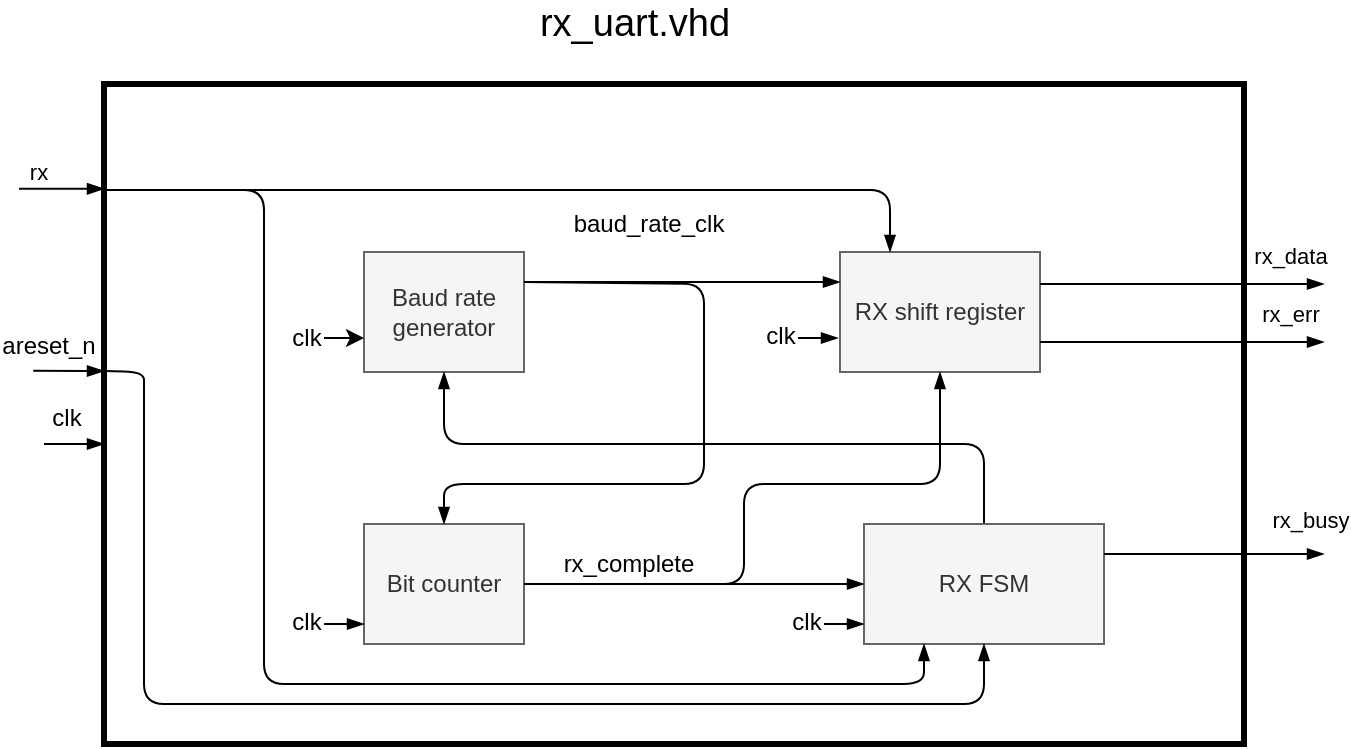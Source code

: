 <mxfile scale="2" border="0">
    <diagram id="yUE5iZ8mLl_cM_Y-DyXM" name="Page-1">
        <mxGraphModel dx="1199" dy="598" grid="1" gridSize="10" guides="1" tooltips="1" connect="1" arrows="1" fold="1" page="1" pageScale="1" pageWidth="827" pageHeight="1169" math="0" shadow="0">
            <root>
                <mxCell id="0"/>
                <mxCell id="1" parent="0"/>
                <mxCell id="11" value="" style="rounded=0;whiteSpace=wrap;html=1;gradientColor=none;fillColor=none;strokeWidth=3;" parent="1" vertex="1">
                    <mxGeometry x="160" y="130" width="570" height="330" as="geometry"/>
                </mxCell>
                <mxCell id="3" value="Baud rate &lt;br&gt;generator" style="rounded=0;whiteSpace=wrap;html=1;fillColor=#f5f5f5;fontColor=#333333;strokeColor=#666666;" parent="1" vertex="1">
                    <mxGeometry x="290" y="214" width="80" height="60" as="geometry"/>
                </mxCell>
                <mxCell id="4" value="Bit counter" style="rounded=0;whiteSpace=wrap;html=1;fillColor=#f5f5f5;fontColor=#333333;strokeColor=#666666;" parent="1" vertex="1">
                    <mxGeometry x="290" y="350" width="80" height="60" as="geometry"/>
                </mxCell>
                <mxCell id="5" value="RX shift register" style="rounded=0;whiteSpace=wrap;html=1;fillColor=#f5f5f5;fontColor=#333333;strokeColor=#666666;" parent="1" vertex="1">
                    <mxGeometry x="528" y="214" width="100" height="60" as="geometry"/>
                </mxCell>
                <mxCell id="10" style="edgeStyle=none;html=1;exitX=0.5;exitY=0;exitDx=0;exitDy=0;entryX=0.5;entryY=1;entryDx=0;entryDy=0;endArrow=blockThin;endFill=1;" parent="1" source="6" target="3" edge="1">
                    <mxGeometry relative="1" as="geometry">
                        <Array as="points">
                            <mxPoint x="600" y="310"/>
                            <mxPoint x="480" y="310"/>
                            <mxPoint x="330" y="310"/>
                        </Array>
                    </mxGeometry>
                </mxCell>
                <mxCell id="6" value="RX FSM" style="rounded=0;whiteSpace=wrap;html=1;fillColor=#f5f5f5;fontColor=#333333;strokeColor=#666666;" parent="1" vertex="1">
                    <mxGeometry x="540" y="350" width="120" height="60" as="geometry"/>
                </mxCell>
                <mxCell id="37" value="" style="endArrow=blockThin;html=1;rounded=0;strokeColor=default;strokeWidth=1;entryX=0;entryY=0.5;entryDx=0;entryDy=0;exitX=1;exitY=0.5;exitDx=0;exitDy=0;endFill=1;" parent="1" source="4" target="6" edge="1">
                    <mxGeometry width="50" height="50" relative="1" as="geometry">
                        <mxPoint x="660" y="260" as="sourcePoint"/>
                        <mxPoint x="710" y="210" as="targetPoint"/>
                    </mxGeometry>
                </mxCell>
                <mxCell id="38" value="&lt;font style=&quot;font-size: 12px&quot;&gt;rx_complete&lt;/font&gt;" style="edgeLabel;html=1;align=center;verticalAlign=middle;resizable=0;points=[];" parent="37" vertex="1" connectable="0">
                    <mxGeometry x="0.32" y="1" relative="1" as="geometry">
                        <mxPoint x="-60" y="-9" as="offset"/>
                    </mxGeometry>
                </mxCell>
                <mxCell id="41" value="&lt;font style=&quot;font-size: 19px&quot;&gt;rx_uart.vhd&lt;/font&gt;" style="text;html=1;resizable=0;autosize=1;align=center;verticalAlign=middle;points=[];fillColor=none;strokeColor=none;rounded=0;" parent="1" vertex="1">
                    <mxGeometry x="370" y="90" width="110" height="20" as="geometry"/>
                </mxCell>
                <mxCell id="44" style="edgeStyle=none;html=1;entryX=1;entryY=0.25;entryDx=0;entryDy=0;endArrow=none;endFill=0;startArrow=blockThin;startFill=1;" parent="1" target="6" edge="1">
                    <mxGeometry relative="1" as="geometry">
                        <mxPoint x="770" y="365" as="sourcePoint"/>
                        <mxPoint x="510" y="420" as="targetPoint"/>
                        <Array as="points">
                            <mxPoint x="740" y="365"/>
                            <mxPoint x="720" y="365"/>
                            <mxPoint x="700" y="365"/>
                        </Array>
                    </mxGeometry>
                </mxCell>
                <mxCell id="100" value="rx_busy" style="edgeLabel;html=1;align=center;verticalAlign=middle;resizable=0;points=[];" vertex="1" connectable="0" parent="44">
                    <mxGeometry x="-0.698" relative="1" as="geometry">
                        <mxPoint x="9" y="-17" as="offset"/>
                    </mxGeometry>
                </mxCell>
                <mxCell id="49" value="" style="endArrow=blockThin;html=1;rounded=1;fontSize=12;strokeColor=default;strokeWidth=1;entryX=-0.003;entryY=0.394;entryDx=0;entryDy=0;entryPerimeter=0;endFill=1;" parent="1" edge="1">
                    <mxGeometry width="50" height="50" relative="1" as="geometry">
                        <mxPoint x="124.633" y="273.41" as="sourcePoint"/>
                        <mxPoint x="160" y="273.55" as="targetPoint"/>
                    </mxGeometry>
                </mxCell>
                <mxCell id="50" value="areset_n" style="edgeLabel;html=1;align=center;verticalAlign=middle;resizable=0;points=[];fontSize=12;" parent="49" vertex="1" connectable="0">
                    <mxGeometry x="-0.56" y="3" relative="1" as="geometry">
                        <mxPoint x="-1" y="-10" as="offset"/>
                    </mxGeometry>
                </mxCell>
                <mxCell id="59" style="edgeStyle=none;rounded=1;html=1;exitX=1;exitY=0.25;exitDx=0;exitDy=0;entryX=0;entryY=0.25;entryDx=0;entryDy=0;fontSize=12;endArrow=blockThin;endFill=1;strokeColor=default;strokeWidth=1;" parent="1" source="3" target="5" edge="1">
                    <mxGeometry relative="1" as="geometry">
                        <Array as="points"/>
                        <mxPoint x="507" y="237.38" as="sourcePoint"/>
                    </mxGeometry>
                </mxCell>
                <mxCell id="67" style="edgeStyle=none;rounded=1;html=1;entryX=0.5;entryY=0;entryDx=0;entryDy=0;fontSize=10;endArrow=blockThin;endFill=1;strokeColor=default;strokeWidth=1;exitX=1;exitY=0.25;exitDx=0;exitDy=0;" parent="1" target="4" edge="1" source="3">
                    <mxGeometry relative="1" as="geometry">
                        <mxPoint x="520" y="237" as="sourcePoint"/>
                        <Array as="points">
                            <mxPoint x="460" y="230"/>
                            <mxPoint x="460" y="330"/>
                            <mxPoint x="330" y="330"/>
                        </Array>
                    </mxGeometry>
                </mxCell>
                <mxCell id="69" value="&lt;font style=&quot;font-size: 12px&quot;&gt;baud_rate_clk&lt;/font&gt;" style="edgeLabel;html=1;align=center;verticalAlign=middle;resizable=0;points=[];fontSize=10;" parent="67" vertex="1" connectable="0">
                    <mxGeometry x="-0.667" y="1" relative="1" as="geometry">
                        <mxPoint x="5" y="-29" as="offset"/>
                    </mxGeometry>
                </mxCell>
                <mxCell id="73" value="" style="endArrow=classic;html=1;rounded=1;fontSize=10;strokeColor=default;strokeWidth=1;entryX=0;entryY=0.5;entryDx=0;entryDy=0;" parent="1" edge="1">
                    <mxGeometry width="50" height="50" relative="1" as="geometry">
                        <mxPoint x="270" y="257.06" as="sourcePoint"/>
                        <mxPoint x="290" y="257.0" as="targetPoint"/>
                    </mxGeometry>
                </mxCell>
                <mxCell id="74" value="&lt;font style=&quot;font-size: 12px&quot;&gt;clk&lt;/font&gt;" style="edgeLabel;html=1;align=center;verticalAlign=middle;resizable=0;points=[];fontSize=10;" parent="73" vertex="1" connectable="0">
                    <mxGeometry x="-0.57" y="1" relative="1" as="geometry">
                        <mxPoint x="-14" y="1" as="offset"/>
                    </mxGeometry>
                </mxCell>
                <mxCell id="75" value="" style="endArrow=blockThin;html=1;rounded=1;fontSize=10;strokeColor=default;strokeWidth=1;entryX=0;entryY=0.5;entryDx=0;entryDy=0;endFill=1;" parent="1" edge="1">
                    <mxGeometry width="50" height="50" relative="1" as="geometry">
                        <mxPoint x="270" y="400.06" as="sourcePoint"/>
                        <mxPoint x="290" y="400.0" as="targetPoint"/>
                    </mxGeometry>
                </mxCell>
                <mxCell id="76" value="&lt;font style=&quot;font-size: 12px&quot;&gt;clk&lt;/font&gt;" style="edgeLabel;html=1;align=center;verticalAlign=middle;resizable=0;points=[];fontSize=10;" parent="75" vertex="1" connectable="0">
                    <mxGeometry x="-0.57" y="1" relative="1" as="geometry">
                        <mxPoint x="-14" as="offset"/>
                    </mxGeometry>
                </mxCell>
                <mxCell id="77" value="" style="endArrow=blockThin;html=1;rounded=1;fontSize=10;strokeColor=default;strokeWidth=1;entryX=0;entryY=0.5;entryDx=0;entryDy=0;endFill=1;" parent="1" edge="1">
                    <mxGeometry width="50" height="50" relative="1" as="geometry">
                        <mxPoint x="520" y="400.06" as="sourcePoint"/>
                        <mxPoint x="540" y="400.0" as="targetPoint"/>
                    </mxGeometry>
                </mxCell>
                <mxCell id="78" value="&lt;font style=&quot;font-size: 12px&quot;&gt;clk&lt;/font&gt;" style="edgeLabel;html=1;align=center;verticalAlign=middle;resizable=0;points=[];fontSize=10;" parent="77" vertex="1" connectable="0">
                    <mxGeometry x="-0.57" y="1" relative="1" as="geometry">
                        <mxPoint x="-14" as="offset"/>
                    </mxGeometry>
                </mxCell>
                <mxCell id="79" value="" style="endArrow=blockThin;html=1;rounded=1;fontSize=10;strokeColor=default;strokeWidth=1;entryX=0;entryY=0.5;entryDx=0;entryDy=0;endFill=1;" parent="1" edge="1">
                    <mxGeometry width="50" height="50" relative="1" as="geometry">
                        <mxPoint x="507" y="257.06" as="sourcePoint"/>
                        <mxPoint x="527" y="257.0" as="targetPoint"/>
                    </mxGeometry>
                </mxCell>
                <mxCell id="80" value="&lt;font style=&quot;font-size: 12px&quot;&gt;clk&lt;/font&gt;" style="edgeLabel;html=1;align=center;verticalAlign=middle;resizable=0;points=[];fontSize=10;" parent="79" vertex="1" connectable="0">
                    <mxGeometry x="-0.57" y="1" relative="1" as="geometry">
                        <mxPoint x="-14" as="offset"/>
                    </mxGeometry>
                </mxCell>
                <mxCell id="81" value="" style="endArrow=blockThin;html=1;rounded=1;fontSize=10;strokeColor=default;strokeWidth=1;entryX=0;entryY=0.5;entryDx=0;entryDy=0;endFill=1;" parent="1" edge="1">
                    <mxGeometry width="50" height="50" relative="1" as="geometry">
                        <mxPoint x="130" y="310" as="sourcePoint"/>
                        <mxPoint x="160" y="310" as="targetPoint"/>
                    </mxGeometry>
                </mxCell>
                <mxCell id="82" value="&lt;font style=&quot;font-size: 12px&quot;&gt;clk&lt;/font&gt;" style="edgeLabel;html=1;align=center;verticalAlign=middle;resizable=0;points=[];fontSize=10;" parent="81" vertex="1" connectable="0">
                    <mxGeometry x="-0.57" y="1" relative="1" as="geometry">
                        <mxPoint x="4" y="-12" as="offset"/>
                    </mxGeometry>
                </mxCell>
                <mxCell id="94" style="edgeStyle=none;html=1;entryX=1;entryY=0.75;entryDx=0;entryDy=0;endArrow=none;endFill=0;startArrow=blockThin;startFill=1;" edge="1" parent="1" target="5">
                    <mxGeometry relative="1" as="geometry">
                        <mxPoint x="770" y="259" as="sourcePoint"/>
                        <mxPoint x="510" y="420" as="targetPoint"/>
                        <Array as="points">
                            <mxPoint x="720" y="259"/>
                            <mxPoint x="700" y="259"/>
                        </Array>
                    </mxGeometry>
                </mxCell>
                <mxCell id="97" value="rx_err" style="edgeLabel;html=1;align=center;verticalAlign=middle;resizable=0;points=[];" vertex="1" connectable="0" parent="94">
                    <mxGeometry x="-0.947" y="1" relative="1" as="geometry">
                        <mxPoint x="-13" y="-15" as="offset"/>
                    </mxGeometry>
                </mxCell>
                <mxCell id="110" value="" style="endArrow=none;html=1;rounded=1;strokeColor=default;strokeWidth=1;endFill=0;startArrow=blockThin;startFill=1;exitX=0.25;exitY=0;exitDx=0;exitDy=0;" edge="1" parent="1" source="5">
                    <mxGeometry x="-1" y="10" width="50" height="50" relative="1" as="geometry">
                        <mxPoint x="810" y="180" as="sourcePoint"/>
                        <mxPoint x="160" y="183" as="targetPoint"/>
                        <Array as="points">
                            <mxPoint x="553" y="183"/>
                        </Array>
                        <mxPoint as="offset"/>
                    </mxGeometry>
                </mxCell>
                <mxCell id="113" style="edgeStyle=none;rounded=1;html=1;exitX=0;exitY=0.105;exitDx=0;exitDy=0;entryX=0;entryY=0.25;entryDx=0;entryDy=0;fontSize=12;endArrow=blockThin;endFill=1;strokeColor=default;strokeWidth=1;exitPerimeter=0;" edge="1" parent="1">
                    <mxGeometry relative="1" as="geometry">
                        <mxPoint x="117.51" y="182.35" as="sourcePoint"/>
                        <mxPoint x="160" y="182.43" as="targetPoint"/>
                    </mxGeometry>
                </mxCell>
                <mxCell id="114" value="rx" style="edgeLabel;html=1;align=center;verticalAlign=middle;resizable=0;points=[];" vertex="1" connectable="0" parent="113">
                    <mxGeometry x="-0.585" relative="1" as="geometry">
                        <mxPoint y="-9" as="offset"/>
                    </mxGeometry>
                </mxCell>
                <mxCell id="115" value="" style="endArrow=none;html=1;rounded=1;strokeColor=default;strokeWidth=1;endFill=0;startArrow=blockThin;startFill=1;exitX=0.25;exitY=1;exitDx=0;exitDy=0;" edge="1" parent="1" source="6">
                    <mxGeometry x="-1" y="10" width="50" height="50" relative="1" as="geometry">
                        <mxPoint x="615" y="222" as="sourcePoint"/>
                        <mxPoint x="160" y="183" as="targetPoint"/>
                        <Array as="points">
                            <mxPoint x="570" y="430"/>
                            <mxPoint x="400" y="430"/>
                            <mxPoint x="240" y="430"/>
                            <mxPoint x="240" y="310"/>
                            <mxPoint x="240" y="240"/>
                            <mxPoint x="240" y="183"/>
                        </Array>
                        <mxPoint as="offset"/>
                    </mxGeometry>
                </mxCell>
                <mxCell id="117" value="" style="endArrow=none;html=1;rounded=1;strokeColor=default;strokeWidth=1;endFill=0;startArrow=blockThin;startFill=1;exitX=0.5;exitY=1;exitDx=0;exitDy=0;entryX=0;entryY=0.435;entryDx=0;entryDy=0;entryPerimeter=0;" edge="1" parent="1" source="6" target="11">
                    <mxGeometry x="-1" y="10" width="50" height="50" relative="1" as="geometry">
                        <mxPoint x="580" y="420" as="sourcePoint"/>
                        <mxPoint x="232.49" y="193.25" as="targetPoint"/>
                        <Array as="points">
                            <mxPoint x="600" y="440"/>
                            <mxPoint x="410" y="440"/>
                            <mxPoint x="250" y="440"/>
                            <mxPoint x="180" y="440"/>
                            <mxPoint x="180" y="360"/>
                            <mxPoint x="180" y="320"/>
                            <mxPoint x="180" y="290"/>
                            <mxPoint x="180" y="274"/>
                        </Array>
                        <mxPoint as="offset"/>
                    </mxGeometry>
                </mxCell>
                <mxCell id="132" value="" style="endArrow=blockThin;html=1;rounded=1;strokeColor=default;strokeWidth=1;entryX=0.5;entryY=1;entryDx=0;entryDy=0;endFill=1;" edge="1" parent="1" target="5">
                    <mxGeometry width="50" height="50" relative="1" as="geometry">
                        <mxPoint x="370" y="380" as="sourcePoint"/>
                        <mxPoint x="550" y="390" as="targetPoint"/>
                        <Array as="points">
                            <mxPoint x="480" y="380"/>
                            <mxPoint x="480" y="330"/>
                            <mxPoint x="578" y="330"/>
                        </Array>
                    </mxGeometry>
                </mxCell>
                <mxCell id="137" style="edgeStyle=none;html=1;entryX=1;entryY=0.75;entryDx=0;entryDy=0;endArrow=none;endFill=0;startArrow=blockThin;startFill=1;" edge="1" parent="1">
                    <mxGeometry relative="1" as="geometry">
                        <mxPoint x="770" y="230" as="sourcePoint"/>
                        <mxPoint x="628.0" y="230" as="targetPoint"/>
                        <Array as="points">
                            <mxPoint x="720" y="230"/>
                            <mxPoint x="700" y="230"/>
                        </Array>
                    </mxGeometry>
                </mxCell>
                <mxCell id="138" value="rx_data" style="edgeLabel;html=1;align=center;verticalAlign=middle;resizable=0;points=[];" vertex="1" connectable="0" parent="137">
                    <mxGeometry x="-0.947" y="1" relative="1" as="geometry">
                        <mxPoint x="-13" y="-15" as="offset"/>
                    </mxGeometry>
                </mxCell>
            </root>
        </mxGraphModel>
    </diagram>
</mxfile>
